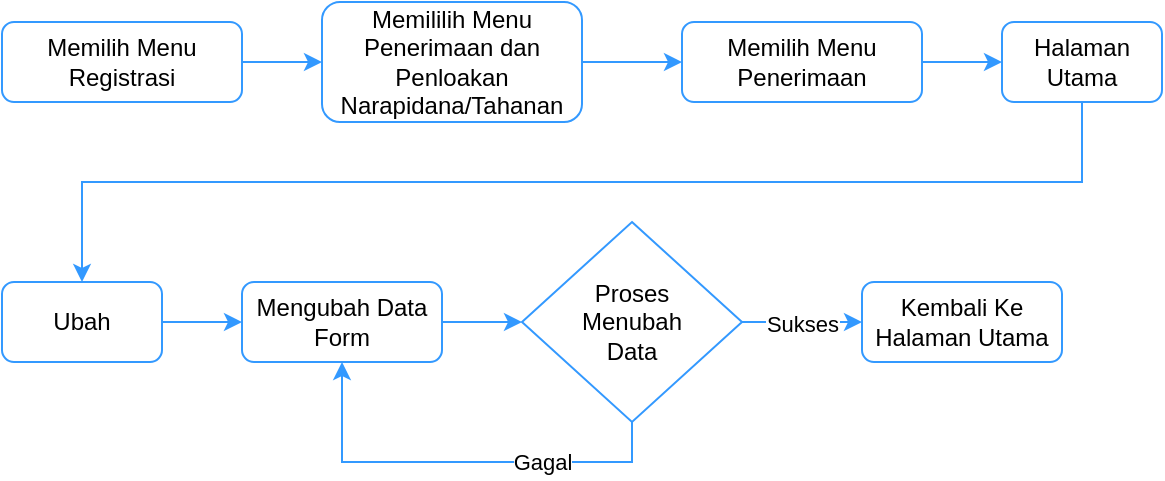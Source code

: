<mxfile version="14.1.8" type="device"><diagram id="SkeHlMjYSlt_B0Or9y3F" name="Page-1"><mxGraphModel dx="852" dy="486" grid="1" gridSize="10" guides="1" tooltips="1" connect="1" arrows="1" fold="1" page="1" pageScale="1" pageWidth="827" pageHeight="1169" math="0" shadow="0"><root><mxCell id="0"/><mxCell id="1" parent="0"/><mxCell id="KY1vbXDSn98oEbfGM7V8-1" style="edgeStyle=orthogonalEdgeStyle;rounded=0;orthogonalLoop=1;jettySize=auto;html=1;exitX=1;exitY=0.5;exitDx=0;exitDy=0;entryX=0;entryY=0.5;entryDx=0;entryDy=0;strokeColor=#3399FF;" edge="1" parent="1" source="KY1vbXDSn98oEbfGM7V8-2" target="KY1vbXDSn98oEbfGM7V8-4"><mxGeometry relative="1" as="geometry"/></mxCell><mxCell id="KY1vbXDSn98oEbfGM7V8-2" value="Ubah" style="rounded=1;whiteSpace=wrap;html=1;strokeColor=#3399FF;" vertex="1" parent="1"><mxGeometry y="650" width="80" height="40" as="geometry"/></mxCell><mxCell id="KY1vbXDSn98oEbfGM7V8-3" style="edgeStyle=orthogonalEdgeStyle;rounded=0;orthogonalLoop=1;jettySize=auto;html=1;exitX=1;exitY=0.5;exitDx=0;exitDy=0;entryX=0;entryY=0.5;entryDx=0;entryDy=0;strokeColor=#3399FF;" edge="1" parent="1" source="KY1vbXDSn98oEbfGM7V8-4" target="KY1vbXDSn98oEbfGM7V8-7"><mxGeometry relative="1" as="geometry"/></mxCell><mxCell id="KY1vbXDSn98oEbfGM7V8-4" value="Mengubah Data Form" style="rounded=1;whiteSpace=wrap;html=1;strokeColor=#3399FF;" vertex="1" parent="1"><mxGeometry x="120" y="650" width="100" height="40" as="geometry"/></mxCell><mxCell id="KY1vbXDSn98oEbfGM7V8-5" value="Sukses" style="edgeStyle=orthogonalEdgeStyle;rounded=0;orthogonalLoop=1;jettySize=auto;html=1;exitX=1;exitY=0.5;exitDx=0;exitDy=0;entryX=0;entryY=0.5;entryDx=0;entryDy=0;strokeColor=#3399FF;" edge="1" parent="1" source="KY1vbXDSn98oEbfGM7V8-7"><mxGeometry relative="1" as="geometry"><mxPoint x="430" y="670" as="targetPoint"/></mxGeometry></mxCell><mxCell id="KY1vbXDSn98oEbfGM7V8-6" value="Gagal" style="edgeStyle=orthogonalEdgeStyle;rounded=0;orthogonalLoop=1;jettySize=auto;html=1;exitX=0.5;exitY=1;exitDx=0;exitDy=0;strokeColor=#3399FF;" edge="1" parent="1" source="KY1vbXDSn98oEbfGM7V8-7" target="KY1vbXDSn98oEbfGM7V8-4"><mxGeometry x="-0.395" relative="1" as="geometry"><Array as="points"><mxPoint x="315" y="740"/><mxPoint x="170" y="740"/></Array><mxPoint as="offset"/></mxGeometry></mxCell><mxCell id="KY1vbXDSn98oEbfGM7V8-7" value="Proses&lt;br&gt;Menubah&lt;br&gt;Data" style="rhombus;whiteSpace=wrap;html=1;strokeColor=#3399FF;" vertex="1" parent="1"><mxGeometry x="260" y="620" width="110" height="100" as="geometry"/></mxCell><mxCell id="KY1vbXDSn98oEbfGM7V8-8" value="Kembali Ke Halaman Utama" style="rounded=1;whiteSpace=wrap;html=1;strokeColor=#3399FF;" vertex="1" parent="1"><mxGeometry x="430" y="650" width="100" height="40" as="geometry"/></mxCell><mxCell id="KY1vbXDSn98oEbfGM7V8-9" style="edgeStyle=orthogonalEdgeStyle;rounded=0;orthogonalLoop=1;jettySize=auto;html=1;exitX=1;exitY=0.5;exitDx=0;exitDy=0;entryX=0;entryY=0.5;entryDx=0;entryDy=0;strokeColor=#3399FF;" edge="1" parent="1" source="KY1vbXDSn98oEbfGM7V8-10" target="KY1vbXDSn98oEbfGM7V8-12"><mxGeometry relative="1" as="geometry"/></mxCell><mxCell id="KY1vbXDSn98oEbfGM7V8-10" value="Memilih Menu Registrasi" style="rounded=1;whiteSpace=wrap;html=1;strokeColor=#3399FF;" vertex="1" parent="1"><mxGeometry y="520" width="120" height="40" as="geometry"/></mxCell><mxCell id="KY1vbXDSn98oEbfGM7V8-11" style="edgeStyle=orthogonalEdgeStyle;rounded=0;orthogonalLoop=1;jettySize=auto;html=1;exitX=1;exitY=0.5;exitDx=0;exitDy=0;strokeColor=#3399FF;" edge="1" parent="1" source="KY1vbXDSn98oEbfGM7V8-12" target="KY1vbXDSn98oEbfGM7V8-14"><mxGeometry relative="1" as="geometry"/></mxCell><mxCell id="KY1vbXDSn98oEbfGM7V8-12" value="Memililih Menu Penerimaan dan Penloakan Narapidana/Tahanan" style="rounded=1;whiteSpace=wrap;html=1;strokeColor=#3399FF;" vertex="1" parent="1"><mxGeometry x="160" y="510" width="130" height="60" as="geometry"/></mxCell><mxCell id="KY1vbXDSn98oEbfGM7V8-13" style="edgeStyle=orthogonalEdgeStyle;rounded=0;orthogonalLoop=1;jettySize=auto;html=1;exitX=1;exitY=0.5;exitDx=0;exitDy=0;strokeColor=#3399FF;" edge="1" parent="1" source="KY1vbXDSn98oEbfGM7V8-14" target="KY1vbXDSn98oEbfGM7V8-16"><mxGeometry relative="1" as="geometry"/></mxCell><mxCell id="KY1vbXDSn98oEbfGM7V8-14" value="Memilih Menu Penerimaan" style="rounded=1;whiteSpace=wrap;html=1;strokeColor=#3399FF;" vertex="1" parent="1"><mxGeometry x="340" y="520" width="120" height="40" as="geometry"/></mxCell><mxCell id="KY1vbXDSn98oEbfGM7V8-15" style="edgeStyle=orthogonalEdgeStyle;rounded=0;orthogonalLoop=1;jettySize=auto;html=1;exitX=0.5;exitY=1;exitDx=0;exitDy=0;entryX=0.5;entryY=0;entryDx=0;entryDy=0;strokeColor=#3399FF;" edge="1" parent="1" source="KY1vbXDSn98oEbfGM7V8-16" target="KY1vbXDSn98oEbfGM7V8-2"><mxGeometry relative="1" as="geometry"><Array as="points"><mxPoint x="540" y="600"/><mxPoint x="40" y="600"/></Array></mxGeometry></mxCell><mxCell id="KY1vbXDSn98oEbfGM7V8-16" value="Halaman Utama" style="rounded=1;whiteSpace=wrap;html=1;strokeColor=#3399FF;" vertex="1" parent="1"><mxGeometry x="500" y="520" width="80" height="40" as="geometry"/></mxCell></root></mxGraphModel></diagram></mxfile>